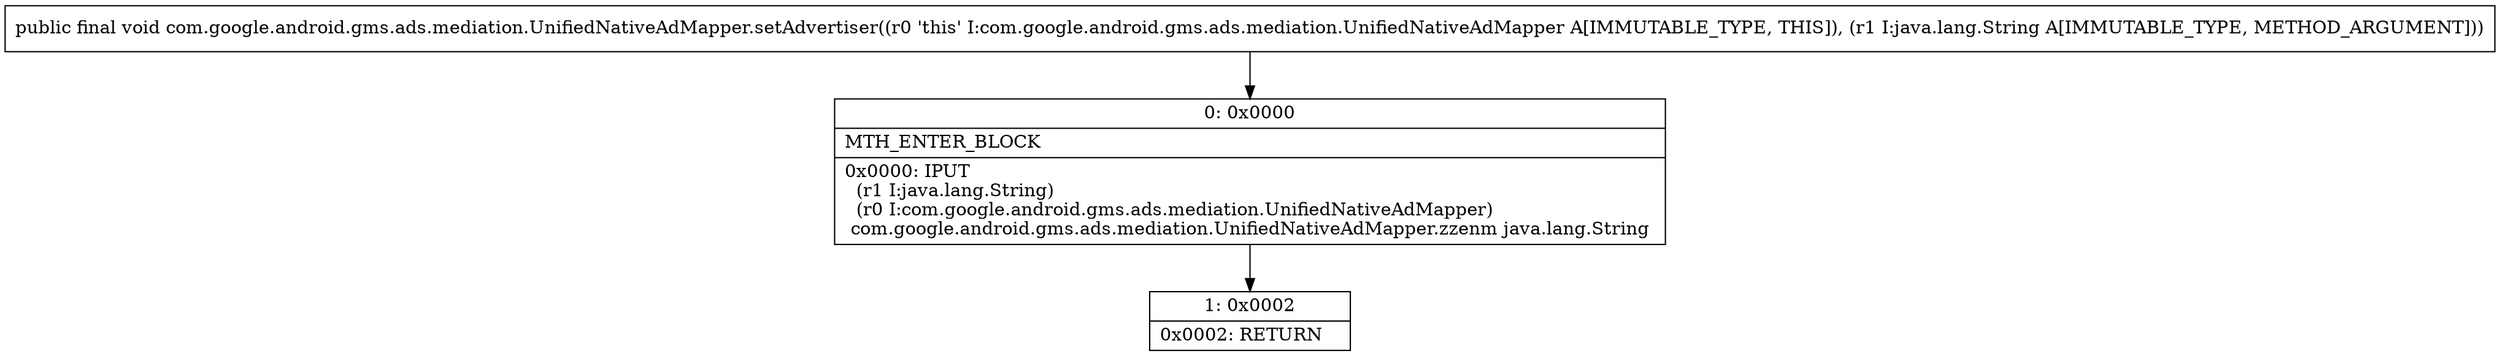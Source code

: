 digraph "CFG forcom.google.android.gms.ads.mediation.UnifiedNativeAdMapper.setAdvertiser(Ljava\/lang\/String;)V" {
Node_0 [shape=record,label="{0\:\ 0x0000|MTH_ENTER_BLOCK\l|0x0000: IPUT  \l  (r1 I:java.lang.String)\l  (r0 I:com.google.android.gms.ads.mediation.UnifiedNativeAdMapper)\l com.google.android.gms.ads.mediation.UnifiedNativeAdMapper.zzenm java.lang.String \l}"];
Node_1 [shape=record,label="{1\:\ 0x0002|0x0002: RETURN   \l}"];
MethodNode[shape=record,label="{public final void com.google.android.gms.ads.mediation.UnifiedNativeAdMapper.setAdvertiser((r0 'this' I:com.google.android.gms.ads.mediation.UnifiedNativeAdMapper A[IMMUTABLE_TYPE, THIS]), (r1 I:java.lang.String A[IMMUTABLE_TYPE, METHOD_ARGUMENT])) }"];
MethodNode -> Node_0;
Node_0 -> Node_1;
}

